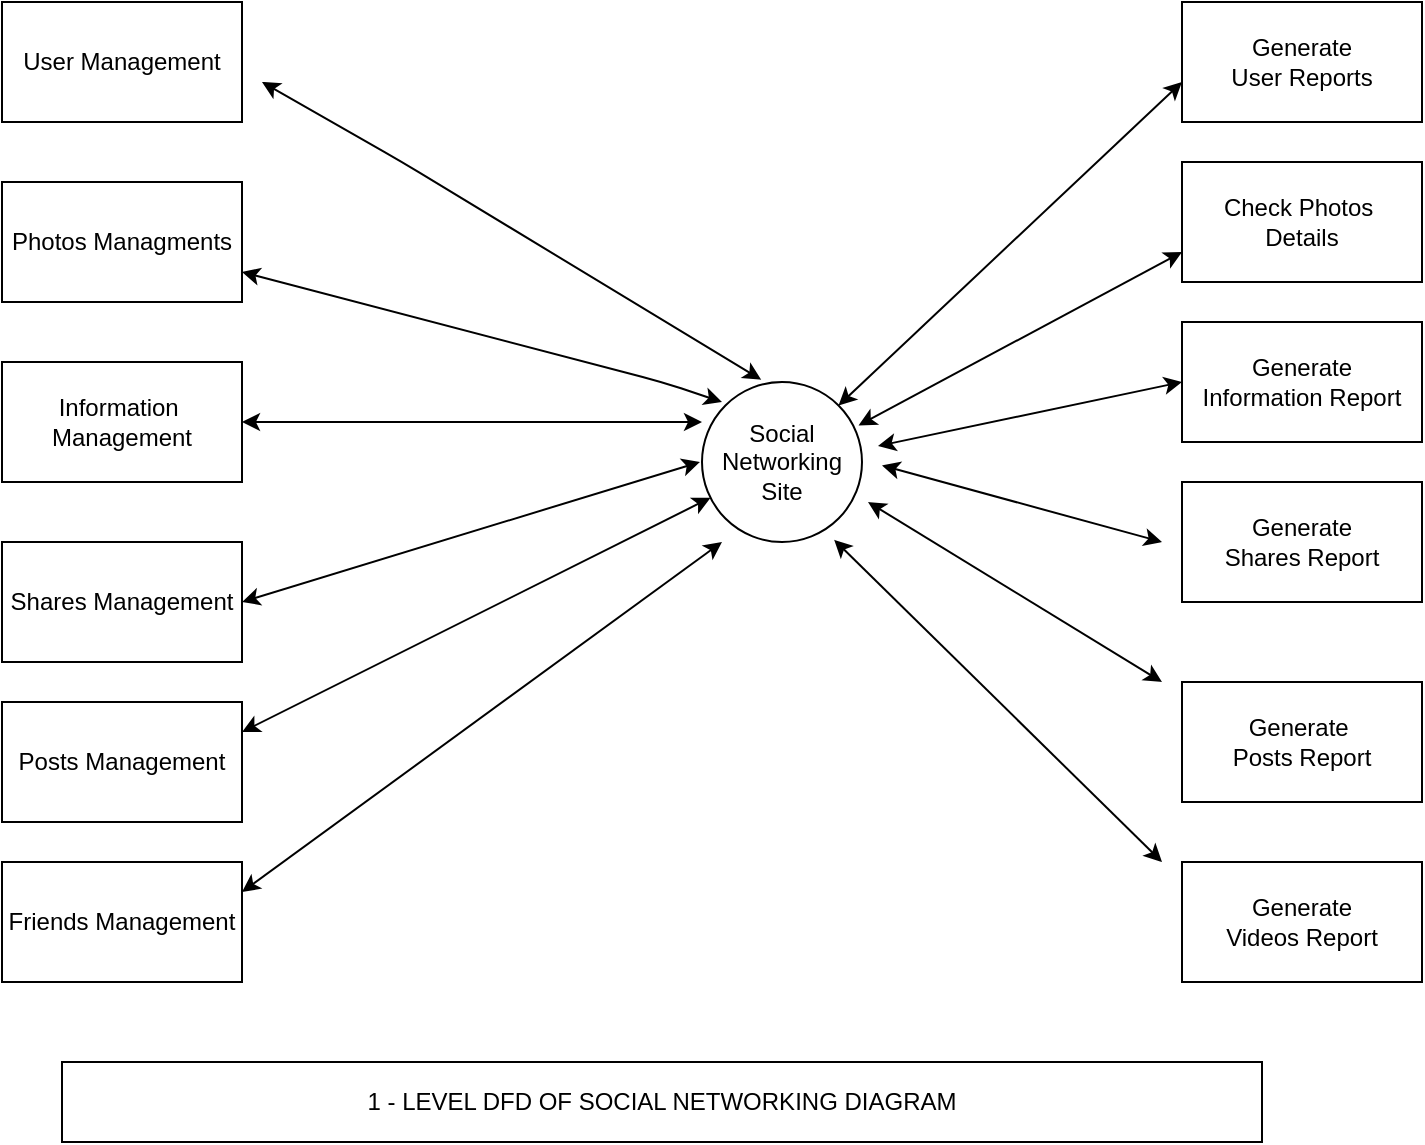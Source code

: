 <mxfile version="14.7.3" type="github">
  <diagram id="cl7Rv09ELHTBnxs2crCD" name="Page-1">
    <mxGraphModel dx="1021" dy="567" grid="1" gridSize="10" guides="1" tooltips="1" connect="1" arrows="1" fold="1" page="1" pageScale="1" pageWidth="827" pageHeight="1169" math="0" shadow="0">
      <root>
        <mxCell id="0" />
        <mxCell id="1" parent="0" />
        <mxCell id="tu9RHGVKvw79-n7aitHe-1" value="Social&lt;br&gt;Networking Site" style="ellipse;whiteSpace=wrap;html=1;aspect=fixed;" parent="1" vertex="1">
          <mxGeometry x="440" y="340" width="80" height="80" as="geometry" />
        </mxCell>
        <mxCell id="tu9RHGVKvw79-n7aitHe-14" value="User Management" style="rounded=0;whiteSpace=wrap;html=1;" parent="1" vertex="1">
          <mxGeometry x="90" y="150" width="120" height="60" as="geometry" />
        </mxCell>
        <mxCell id="tu9RHGVKvw79-n7aitHe-15" value="Shares Management" style="rounded=0;whiteSpace=wrap;html=1;" parent="1" vertex="1">
          <mxGeometry x="90" y="420" width="120" height="60" as="geometry" />
        </mxCell>
        <mxCell id="tu9RHGVKvw79-n7aitHe-16" value="Photos Managments" style="rounded=0;whiteSpace=wrap;html=1;" parent="1" vertex="1">
          <mxGeometry x="90" y="240" width="120" height="60" as="geometry" />
        </mxCell>
        <mxCell id="tu9RHGVKvw79-n7aitHe-17" value="Friends Management" style="rounded=0;whiteSpace=wrap;html=1;" parent="1" vertex="1">
          <mxGeometry x="90" y="580" width="120" height="60" as="geometry" />
        </mxCell>
        <mxCell id="tu9RHGVKvw79-n7aitHe-18" value="Information&amp;nbsp; Management" style="rounded=0;whiteSpace=wrap;html=1;" parent="1" vertex="1">
          <mxGeometry x="90" y="330" width="120" height="60" as="geometry" />
        </mxCell>
        <mxCell id="tu9RHGVKvw79-n7aitHe-19" value="Posts Management" style="rounded=0;whiteSpace=wrap;html=1;" parent="1" vertex="1">
          <mxGeometry x="90" y="500" width="120" height="60" as="geometry" />
        </mxCell>
        <mxCell id="tu9RHGVKvw79-n7aitHe-21" value="" style="endArrow=classic;startArrow=classic;html=1;exitX=0.37;exitY=-0.014;exitDx=0;exitDy=0;exitPerimeter=0;" parent="1" source="tu9RHGVKvw79-n7aitHe-1" edge="1">
          <mxGeometry width="50" height="50" relative="1" as="geometry">
            <mxPoint x="391" y="320" as="sourcePoint" />
            <mxPoint x="220" y="190" as="targetPoint" />
            <Array as="points">
              <mxPoint x="290" y="230" />
              <mxPoint x="220" y="190" />
            </Array>
          </mxGeometry>
        </mxCell>
        <mxCell id="tu9RHGVKvw79-n7aitHe-26" value="" style="endArrow=classic;startArrow=classic;html=1;exitX=1;exitY=0.5;exitDx=0;exitDy=0;" parent="1" source="tu9RHGVKvw79-n7aitHe-18" edge="1">
          <mxGeometry width="50" height="50" relative="1" as="geometry">
            <mxPoint x="390" y="400" as="sourcePoint" />
            <mxPoint x="440" y="360" as="targetPoint" />
          </mxGeometry>
        </mxCell>
        <mxCell id="tu9RHGVKvw79-n7aitHe-29" value="" style="endArrow=classic;startArrow=classic;html=1;entryX=1;entryY=0.25;entryDx=0;entryDy=0;entryPerimeter=0;" parent="1" source="tu9RHGVKvw79-n7aitHe-1" target="tu9RHGVKvw79-n7aitHe-19" edge="1">
          <mxGeometry width="50" height="50" relative="1" as="geometry">
            <mxPoint x="390" y="400" as="sourcePoint" />
            <mxPoint x="440" y="350" as="targetPoint" />
          </mxGeometry>
        </mxCell>
        <mxCell id="tu9RHGVKvw79-n7aitHe-30" value="" style="endArrow=classic;startArrow=classic;html=1;entryX=1;entryY=0.25;entryDx=0;entryDy=0;exitX=0.125;exitY=1;exitDx=0;exitDy=0;exitPerimeter=0;" parent="1" source="tu9RHGVKvw79-n7aitHe-1" target="tu9RHGVKvw79-n7aitHe-17" edge="1">
          <mxGeometry width="50" height="50" relative="1" as="geometry">
            <mxPoint x="390" y="400" as="sourcePoint" />
            <mxPoint x="440" y="350" as="targetPoint" />
          </mxGeometry>
        </mxCell>
        <mxCell id="jpZxO-RweUfsNG9cESjo-1" value="" style="endArrow=classic;startArrow=classic;html=1;exitX=1;exitY=0.5;exitDx=0;exitDy=0;" edge="1" parent="1" source="tu9RHGVKvw79-n7aitHe-15">
          <mxGeometry width="50" height="50" relative="1" as="geometry">
            <mxPoint x="389" y="430" as="sourcePoint" />
            <mxPoint x="439" y="380" as="targetPoint" />
          </mxGeometry>
        </mxCell>
        <mxCell id="jpZxO-RweUfsNG9cESjo-2" value="" style="endArrow=classic;startArrow=classic;html=1;exitX=1;exitY=0.75;exitDx=0;exitDy=0;" edge="1" parent="1" source="tu9RHGVKvw79-n7aitHe-16">
          <mxGeometry width="50" height="50" relative="1" as="geometry">
            <mxPoint x="400" y="370" as="sourcePoint" />
            <mxPoint x="450" y="350" as="targetPoint" />
            <Array as="points">
              <mxPoint x="420" y="340" />
            </Array>
          </mxGeometry>
        </mxCell>
        <mxCell id="jpZxO-RweUfsNG9cESjo-6" value="Generate&lt;br&gt;Information Report" style="rounded=0;whiteSpace=wrap;html=1;" vertex="1" parent="1">
          <mxGeometry x="680" y="310" width="120" height="60" as="geometry" />
        </mxCell>
        <mxCell id="jpZxO-RweUfsNG9cESjo-7" value="Generate&lt;br&gt;Shares Report" style="rounded=0;whiteSpace=wrap;html=1;" vertex="1" parent="1">
          <mxGeometry x="680" y="390" width="120" height="60" as="geometry" />
        </mxCell>
        <mxCell id="jpZxO-RweUfsNG9cESjo-8" value="Generate&amp;nbsp;&lt;br&gt;Posts Report" style="rounded=0;whiteSpace=wrap;html=1;" vertex="1" parent="1">
          <mxGeometry x="680" y="490" width="120" height="60" as="geometry" />
        </mxCell>
        <mxCell id="jpZxO-RweUfsNG9cESjo-9" value="Generate&lt;br&gt;Videos Report" style="rounded=0;whiteSpace=wrap;html=1;" vertex="1" parent="1">
          <mxGeometry x="680" y="580" width="120" height="60" as="geometry" />
        </mxCell>
        <mxCell id="jpZxO-RweUfsNG9cESjo-11" value="" style="endArrow=classic;startArrow=classic;html=1;entryX=1;entryY=0;entryDx=0;entryDy=0;" edge="1" parent="1" target="tu9RHGVKvw79-n7aitHe-1">
          <mxGeometry width="50" height="50" relative="1" as="geometry">
            <mxPoint x="680" y="190" as="sourcePoint" />
            <mxPoint x="430" y="410" as="targetPoint" />
          </mxGeometry>
        </mxCell>
        <mxCell id="jpZxO-RweUfsNG9cESjo-12" value="" style="endArrow=classic;startArrow=classic;html=1;entryX=1;entryY=0;entryDx=0;entryDy=0;exitX=0;exitY=0.75;exitDx=0;exitDy=0;" edge="1" parent="1">
          <mxGeometry width="50" height="50" relative="1" as="geometry">
            <mxPoint x="680" y="275.0" as="sourcePoint" />
            <mxPoint x="518.284" y="361.716" as="targetPoint" />
          </mxGeometry>
        </mxCell>
        <mxCell id="jpZxO-RweUfsNG9cESjo-13" value="" style="endArrow=classic;startArrow=classic;html=1;exitX=0;exitY=0.5;exitDx=0;exitDy=0;" edge="1" parent="1" source="jpZxO-RweUfsNG9cESjo-6">
          <mxGeometry width="50" height="50" relative="1" as="geometry">
            <mxPoint x="710" y="200.0" as="sourcePoint" />
            <mxPoint x="528" y="372" as="targetPoint" />
          </mxGeometry>
        </mxCell>
        <mxCell id="jpZxO-RweUfsNG9cESjo-14" value="" style="endArrow=classic;startArrow=classic;html=1;entryX=1;entryY=0;entryDx=0;entryDy=0;" edge="1" parent="1">
          <mxGeometry width="50" height="50" relative="1" as="geometry">
            <mxPoint x="670" y="420" as="sourcePoint" />
            <mxPoint x="530.004" y="381.716" as="targetPoint" />
          </mxGeometry>
        </mxCell>
        <mxCell id="jpZxO-RweUfsNG9cESjo-15" value="" style="endArrow=classic;startArrow=classic;html=1;" edge="1" parent="1">
          <mxGeometry width="50" height="50" relative="1" as="geometry">
            <mxPoint x="670" y="490" as="sourcePoint" />
            <mxPoint x="523" y="400" as="targetPoint" />
          </mxGeometry>
        </mxCell>
        <mxCell id="jpZxO-RweUfsNG9cESjo-16" value="" style="endArrow=classic;startArrow=classic;html=1;entryX=0.826;entryY=0.986;entryDx=0;entryDy=0;entryPerimeter=0;" edge="1" parent="1" target="tu9RHGVKvw79-n7aitHe-1">
          <mxGeometry width="50" height="50" relative="1" as="geometry">
            <mxPoint x="670" y="580" as="sourcePoint" />
            <mxPoint x="558.284" y="401.716" as="targetPoint" />
          </mxGeometry>
        </mxCell>
        <mxCell id="jpZxO-RweUfsNG9cESjo-17" value="Generate&lt;br&gt;User Reports" style="rounded=0;whiteSpace=wrap;html=1;" vertex="1" parent="1">
          <mxGeometry x="680" y="150" width="120" height="60" as="geometry" />
        </mxCell>
        <mxCell id="jpZxO-RweUfsNG9cESjo-19" value="Check Photos&amp;nbsp;&lt;br&gt;Details" style="rounded=0;whiteSpace=wrap;html=1;" vertex="1" parent="1">
          <mxGeometry x="680" y="230" width="120" height="60" as="geometry" />
        </mxCell>
        <mxCell id="jpZxO-RweUfsNG9cESjo-21" value="1 - LEVEL DFD OF SOCIAL NETWORKING DIAGRAM" style="rounded=0;whiteSpace=wrap;html=1;" vertex="1" parent="1">
          <mxGeometry x="120" y="680" width="600" height="40" as="geometry" />
        </mxCell>
      </root>
    </mxGraphModel>
  </diagram>
</mxfile>
